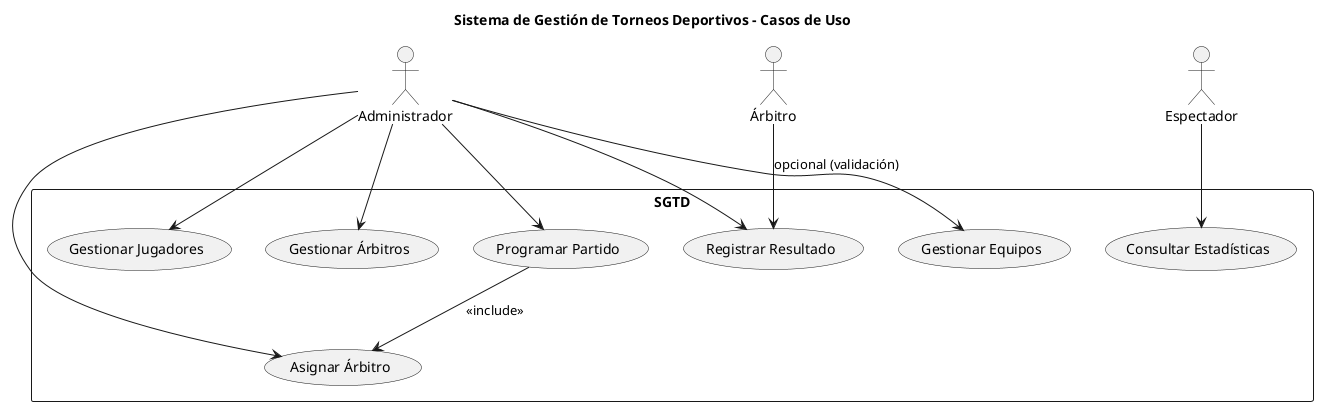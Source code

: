 @startuml
title Sistema de Gestión de Torneos Deportivos - Casos de Uso

actor Administrador as Admin
actor "Árbitro" as Ref
actor "Espectador" as Viewer

rectangle "SGTD" {
  usecase "Gestionar Equipos" as UC_Equipos
  usecase "Gestionar Jugadores" as UC_Jugadores
  usecase "Gestionar Árbitros" as UC_Arbitros
  usecase "Programar Partido" as UC_Programar
  usecase "Asignar Árbitro" as UC_Asignar
  usecase "Registrar Resultado" as UC_Resultado
  usecase "Consultar Estadísticas" as UC_Stats
}

Admin --> UC_Equipos
Admin --> UC_Jugadores
Admin --> UC_Arbitros
Admin --> UC_Programar
Admin --> UC_Asignar
Admin --> UC_Resultado
Viewer --> UC_Stats
Ref --> UC_Resultado : "opcional (validación)"

UC_Programar --> UC_Asignar : <<include>>
@enduml